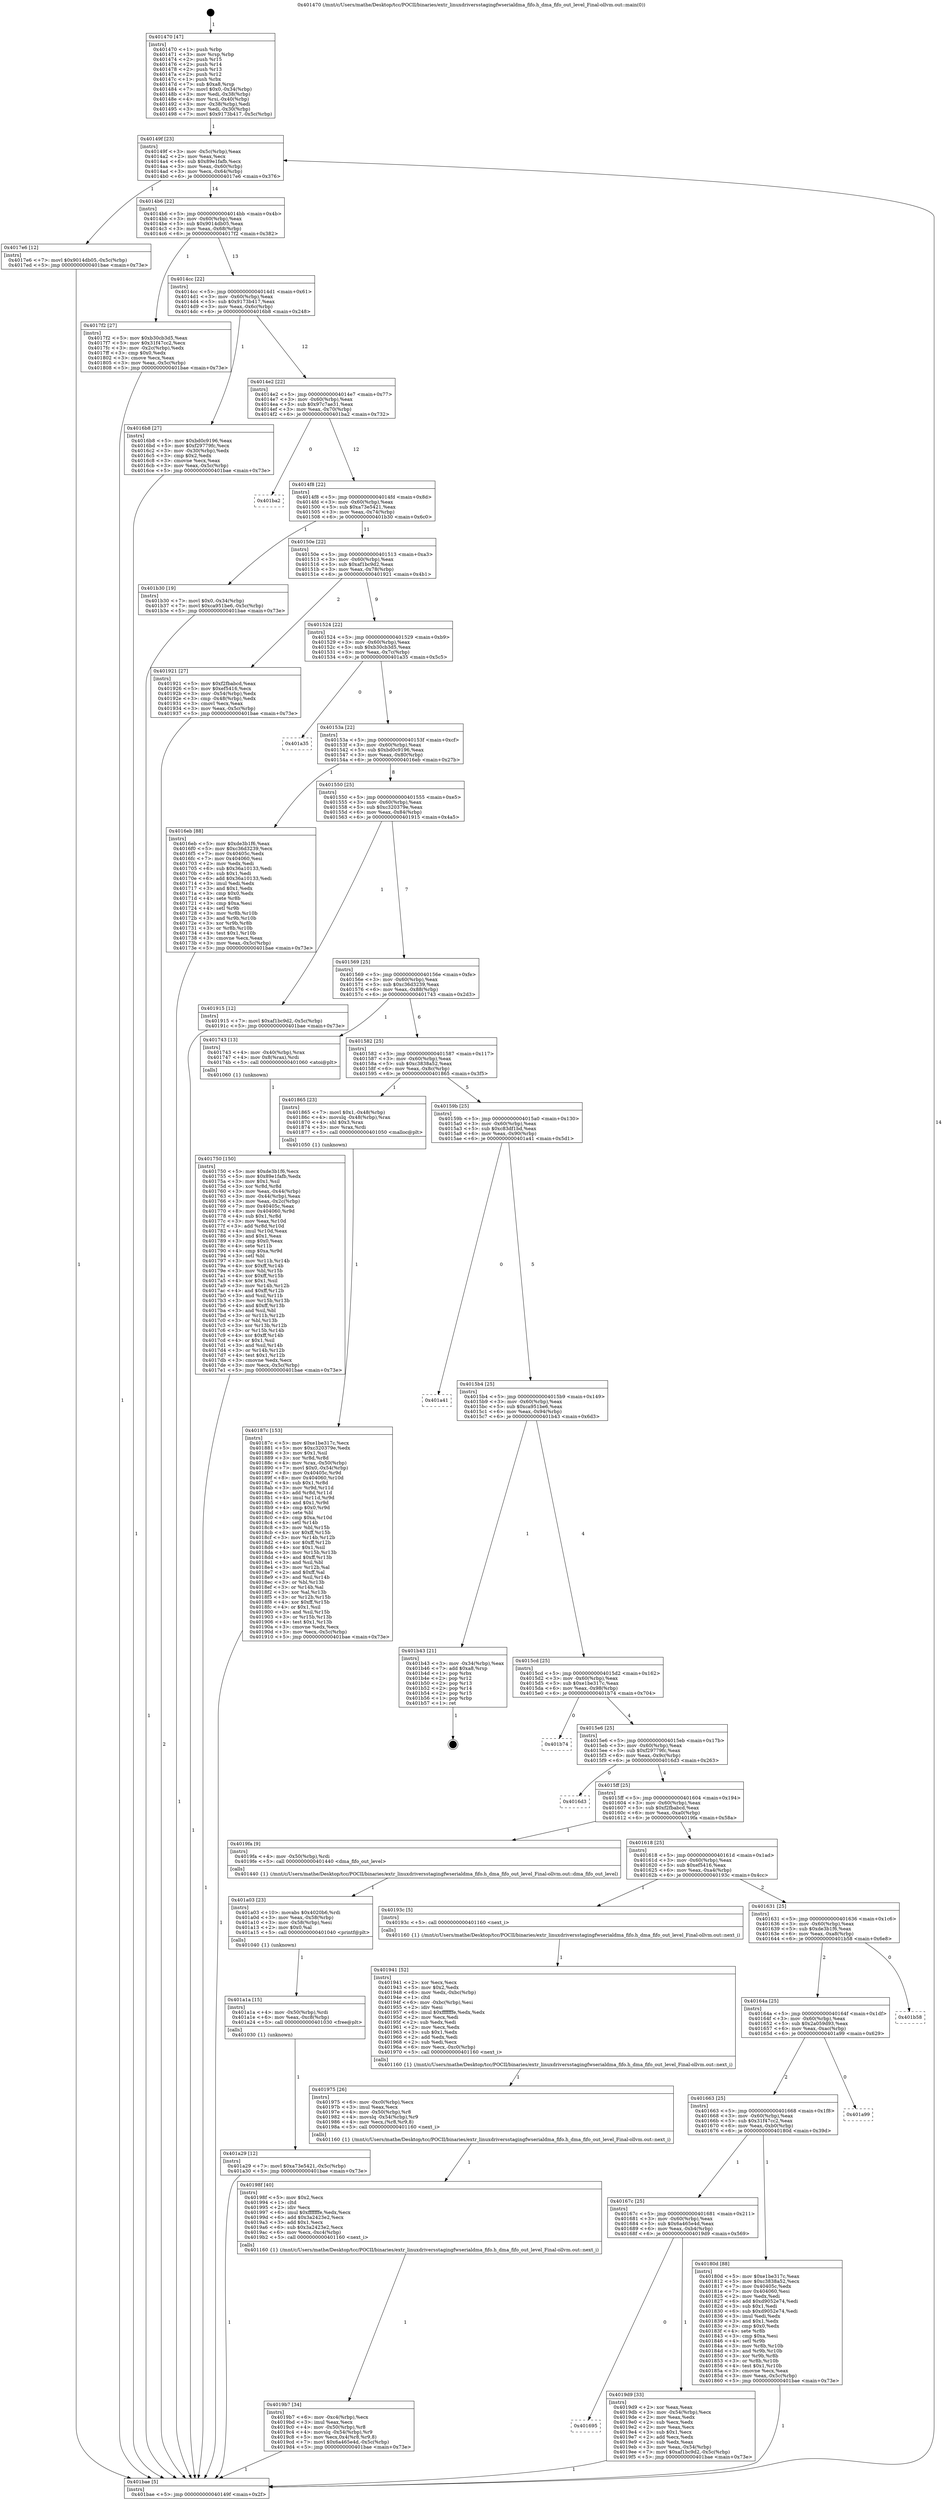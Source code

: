 digraph "0x401470" {
  label = "0x401470 (/mnt/c/Users/mathe/Desktop/tcc/POCII/binaries/extr_linuxdriversstagingfwserialdma_fifo.h_dma_fifo_out_level_Final-ollvm.out::main(0))"
  labelloc = "t"
  node[shape=record]

  Entry [label="",width=0.3,height=0.3,shape=circle,fillcolor=black,style=filled]
  "0x40149f" [label="{
     0x40149f [23]\l
     | [instrs]\l
     &nbsp;&nbsp;0x40149f \<+3\>: mov -0x5c(%rbp),%eax\l
     &nbsp;&nbsp;0x4014a2 \<+2\>: mov %eax,%ecx\l
     &nbsp;&nbsp;0x4014a4 \<+6\>: sub $0x89e1fafb,%ecx\l
     &nbsp;&nbsp;0x4014aa \<+3\>: mov %eax,-0x60(%rbp)\l
     &nbsp;&nbsp;0x4014ad \<+3\>: mov %ecx,-0x64(%rbp)\l
     &nbsp;&nbsp;0x4014b0 \<+6\>: je 00000000004017e6 \<main+0x376\>\l
  }"]
  "0x4017e6" [label="{
     0x4017e6 [12]\l
     | [instrs]\l
     &nbsp;&nbsp;0x4017e6 \<+7\>: movl $0x9014db05,-0x5c(%rbp)\l
     &nbsp;&nbsp;0x4017ed \<+5\>: jmp 0000000000401bae \<main+0x73e\>\l
  }"]
  "0x4014b6" [label="{
     0x4014b6 [22]\l
     | [instrs]\l
     &nbsp;&nbsp;0x4014b6 \<+5\>: jmp 00000000004014bb \<main+0x4b\>\l
     &nbsp;&nbsp;0x4014bb \<+3\>: mov -0x60(%rbp),%eax\l
     &nbsp;&nbsp;0x4014be \<+5\>: sub $0x9014db05,%eax\l
     &nbsp;&nbsp;0x4014c3 \<+3\>: mov %eax,-0x68(%rbp)\l
     &nbsp;&nbsp;0x4014c6 \<+6\>: je 00000000004017f2 \<main+0x382\>\l
  }"]
  Exit [label="",width=0.3,height=0.3,shape=circle,fillcolor=black,style=filled,peripheries=2]
  "0x4017f2" [label="{
     0x4017f2 [27]\l
     | [instrs]\l
     &nbsp;&nbsp;0x4017f2 \<+5\>: mov $0xb30cb3d5,%eax\l
     &nbsp;&nbsp;0x4017f7 \<+5\>: mov $0x31f47cc2,%ecx\l
     &nbsp;&nbsp;0x4017fc \<+3\>: mov -0x2c(%rbp),%edx\l
     &nbsp;&nbsp;0x4017ff \<+3\>: cmp $0x0,%edx\l
     &nbsp;&nbsp;0x401802 \<+3\>: cmove %ecx,%eax\l
     &nbsp;&nbsp;0x401805 \<+3\>: mov %eax,-0x5c(%rbp)\l
     &nbsp;&nbsp;0x401808 \<+5\>: jmp 0000000000401bae \<main+0x73e\>\l
  }"]
  "0x4014cc" [label="{
     0x4014cc [22]\l
     | [instrs]\l
     &nbsp;&nbsp;0x4014cc \<+5\>: jmp 00000000004014d1 \<main+0x61\>\l
     &nbsp;&nbsp;0x4014d1 \<+3\>: mov -0x60(%rbp),%eax\l
     &nbsp;&nbsp;0x4014d4 \<+5\>: sub $0x9173b417,%eax\l
     &nbsp;&nbsp;0x4014d9 \<+3\>: mov %eax,-0x6c(%rbp)\l
     &nbsp;&nbsp;0x4014dc \<+6\>: je 00000000004016b8 \<main+0x248\>\l
  }"]
  "0x401a29" [label="{
     0x401a29 [12]\l
     | [instrs]\l
     &nbsp;&nbsp;0x401a29 \<+7\>: movl $0xa73e5421,-0x5c(%rbp)\l
     &nbsp;&nbsp;0x401a30 \<+5\>: jmp 0000000000401bae \<main+0x73e\>\l
  }"]
  "0x4016b8" [label="{
     0x4016b8 [27]\l
     | [instrs]\l
     &nbsp;&nbsp;0x4016b8 \<+5\>: mov $0xbd0c9196,%eax\l
     &nbsp;&nbsp;0x4016bd \<+5\>: mov $0xf29779fc,%ecx\l
     &nbsp;&nbsp;0x4016c2 \<+3\>: mov -0x30(%rbp),%edx\l
     &nbsp;&nbsp;0x4016c5 \<+3\>: cmp $0x2,%edx\l
     &nbsp;&nbsp;0x4016c8 \<+3\>: cmovne %ecx,%eax\l
     &nbsp;&nbsp;0x4016cb \<+3\>: mov %eax,-0x5c(%rbp)\l
     &nbsp;&nbsp;0x4016ce \<+5\>: jmp 0000000000401bae \<main+0x73e\>\l
  }"]
  "0x4014e2" [label="{
     0x4014e2 [22]\l
     | [instrs]\l
     &nbsp;&nbsp;0x4014e2 \<+5\>: jmp 00000000004014e7 \<main+0x77\>\l
     &nbsp;&nbsp;0x4014e7 \<+3\>: mov -0x60(%rbp),%eax\l
     &nbsp;&nbsp;0x4014ea \<+5\>: sub $0x97c7ae31,%eax\l
     &nbsp;&nbsp;0x4014ef \<+3\>: mov %eax,-0x70(%rbp)\l
     &nbsp;&nbsp;0x4014f2 \<+6\>: je 0000000000401ba2 \<main+0x732\>\l
  }"]
  "0x401bae" [label="{
     0x401bae [5]\l
     | [instrs]\l
     &nbsp;&nbsp;0x401bae \<+5\>: jmp 000000000040149f \<main+0x2f\>\l
  }"]
  "0x401470" [label="{
     0x401470 [47]\l
     | [instrs]\l
     &nbsp;&nbsp;0x401470 \<+1\>: push %rbp\l
     &nbsp;&nbsp;0x401471 \<+3\>: mov %rsp,%rbp\l
     &nbsp;&nbsp;0x401474 \<+2\>: push %r15\l
     &nbsp;&nbsp;0x401476 \<+2\>: push %r14\l
     &nbsp;&nbsp;0x401478 \<+2\>: push %r13\l
     &nbsp;&nbsp;0x40147a \<+2\>: push %r12\l
     &nbsp;&nbsp;0x40147c \<+1\>: push %rbx\l
     &nbsp;&nbsp;0x40147d \<+7\>: sub $0xa8,%rsp\l
     &nbsp;&nbsp;0x401484 \<+7\>: movl $0x0,-0x34(%rbp)\l
     &nbsp;&nbsp;0x40148b \<+3\>: mov %edi,-0x38(%rbp)\l
     &nbsp;&nbsp;0x40148e \<+4\>: mov %rsi,-0x40(%rbp)\l
     &nbsp;&nbsp;0x401492 \<+3\>: mov -0x38(%rbp),%edi\l
     &nbsp;&nbsp;0x401495 \<+3\>: mov %edi,-0x30(%rbp)\l
     &nbsp;&nbsp;0x401498 \<+7\>: movl $0x9173b417,-0x5c(%rbp)\l
  }"]
  "0x401a1a" [label="{
     0x401a1a [15]\l
     | [instrs]\l
     &nbsp;&nbsp;0x401a1a \<+4\>: mov -0x50(%rbp),%rdi\l
     &nbsp;&nbsp;0x401a1e \<+6\>: mov %eax,-0xc8(%rbp)\l
     &nbsp;&nbsp;0x401a24 \<+5\>: call 0000000000401030 \<free@plt\>\l
     | [calls]\l
     &nbsp;&nbsp;0x401030 \{1\} (unknown)\l
  }"]
  "0x401ba2" [label="{
     0x401ba2\l
  }", style=dashed]
  "0x4014f8" [label="{
     0x4014f8 [22]\l
     | [instrs]\l
     &nbsp;&nbsp;0x4014f8 \<+5\>: jmp 00000000004014fd \<main+0x8d\>\l
     &nbsp;&nbsp;0x4014fd \<+3\>: mov -0x60(%rbp),%eax\l
     &nbsp;&nbsp;0x401500 \<+5\>: sub $0xa73e5421,%eax\l
     &nbsp;&nbsp;0x401505 \<+3\>: mov %eax,-0x74(%rbp)\l
     &nbsp;&nbsp;0x401508 \<+6\>: je 0000000000401b30 \<main+0x6c0\>\l
  }"]
  "0x401a03" [label="{
     0x401a03 [23]\l
     | [instrs]\l
     &nbsp;&nbsp;0x401a03 \<+10\>: movabs $0x4020b6,%rdi\l
     &nbsp;&nbsp;0x401a0d \<+3\>: mov %eax,-0x58(%rbp)\l
     &nbsp;&nbsp;0x401a10 \<+3\>: mov -0x58(%rbp),%esi\l
     &nbsp;&nbsp;0x401a13 \<+2\>: mov $0x0,%al\l
     &nbsp;&nbsp;0x401a15 \<+5\>: call 0000000000401040 \<printf@plt\>\l
     | [calls]\l
     &nbsp;&nbsp;0x401040 \{1\} (unknown)\l
  }"]
  "0x401b30" [label="{
     0x401b30 [19]\l
     | [instrs]\l
     &nbsp;&nbsp;0x401b30 \<+7\>: movl $0x0,-0x34(%rbp)\l
     &nbsp;&nbsp;0x401b37 \<+7\>: movl $0xca951be6,-0x5c(%rbp)\l
     &nbsp;&nbsp;0x401b3e \<+5\>: jmp 0000000000401bae \<main+0x73e\>\l
  }"]
  "0x40150e" [label="{
     0x40150e [22]\l
     | [instrs]\l
     &nbsp;&nbsp;0x40150e \<+5\>: jmp 0000000000401513 \<main+0xa3\>\l
     &nbsp;&nbsp;0x401513 \<+3\>: mov -0x60(%rbp),%eax\l
     &nbsp;&nbsp;0x401516 \<+5\>: sub $0xaf1bc9d2,%eax\l
     &nbsp;&nbsp;0x40151b \<+3\>: mov %eax,-0x78(%rbp)\l
     &nbsp;&nbsp;0x40151e \<+6\>: je 0000000000401921 \<main+0x4b1\>\l
  }"]
  "0x401695" [label="{
     0x401695\l
  }", style=dashed]
  "0x401921" [label="{
     0x401921 [27]\l
     | [instrs]\l
     &nbsp;&nbsp;0x401921 \<+5\>: mov $0xf2fbabcd,%eax\l
     &nbsp;&nbsp;0x401926 \<+5\>: mov $0xef5416,%ecx\l
     &nbsp;&nbsp;0x40192b \<+3\>: mov -0x54(%rbp),%edx\l
     &nbsp;&nbsp;0x40192e \<+3\>: cmp -0x48(%rbp),%edx\l
     &nbsp;&nbsp;0x401931 \<+3\>: cmovl %ecx,%eax\l
     &nbsp;&nbsp;0x401934 \<+3\>: mov %eax,-0x5c(%rbp)\l
     &nbsp;&nbsp;0x401937 \<+5\>: jmp 0000000000401bae \<main+0x73e\>\l
  }"]
  "0x401524" [label="{
     0x401524 [22]\l
     | [instrs]\l
     &nbsp;&nbsp;0x401524 \<+5\>: jmp 0000000000401529 \<main+0xb9\>\l
     &nbsp;&nbsp;0x401529 \<+3\>: mov -0x60(%rbp),%eax\l
     &nbsp;&nbsp;0x40152c \<+5\>: sub $0xb30cb3d5,%eax\l
     &nbsp;&nbsp;0x401531 \<+3\>: mov %eax,-0x7c(%rbp)\l
     &nbsp;&nbsp;0x401534 \<+6\>: je 0000000000401a35 \<main+0x5c5\>\l
  }"]
  "0x4019d9" [label="{
     0x4019d9 [33]\l
     | [instrs]\l
     &nbsp;&nbsp;0x4019d9 \<+2\>: xor %eax,%eax\l
     &nbsp;&nbsp;0x4019db \<+3\>: mov -0x54(%rbp),%ecx\l
     &nbsp;&nbsp;0x4019de \<+2\>: mov %eax,%edx\l
     &nbsp;&nbsp;0x4019e0 \<+2\>: sub %ecx,%edx\l
     &nbsp;&nbsp;0x4019e2 \<+2\>: mov %eax,%ecx\l
     &nbsp;&nbsp;0x4019e4 \<+3\>: sub $0x1,%ecx\l
     &nbsp;&nbsp;0x4019e7 \<+2\>: add %ecx,%edx\l
     &nbsp;&nbsp;0x4019e9 \<+2\>: sub %edx,%eax\l
     &nbsp;&nbsp;0x4019eb \<+3\>: mov %eax,-0x54(%rbp)\l
     &nbsp;&nbsp;0x4019ee \<+7\>: movl $0xaf1bc9d2,-0x5c(%rbp)\l
     &nbsp;&nbsp;0x4019f5 \<+5\>: jmp 0000000000401bae \<main+0x73e\>\l
  }"]
  "0x401a35" [label="{
     0x401a35\l
  }", style=dashed]
  "0x40153a" [label="{
     0x40153a [22]\l
     | [instrs]\l
     &nbsp;&nbsp;0x40153a \<+5\>: jmp 000000000040153f \<main+0xcf\>\l
     &nbsp;&nbsp;0x40153f \<+3\>: mov -0x60(%rbp),%eax\l
     &nbsp;&nbsp;0x401542 \<+5\>: sub $0xbd0c9196,%eax\l
     &nbsp;&nbsp;0x401547 \<+3\>: mov %eax,-0x80(%rbp)\l
     &nbsp;&nbsp;0x40154a \<+6\>: je 00000000004016eb \<main+0x27b\>\l
  }"]
  "0x4019b7" [label="{
     0x4019b7 [34]\l
     | [instrs]\l
     &nbsp;&nbsp;0x4019b7 \<+6\>: mov -0xc4(%rbp),%ecx\l
     &nbsp;&nbsp;0x4019bd \<+3\>: imul %eax,%ecx\l
     &nbsp;&nbsp;0x4019c0 \<+4\>: mov -0x50(%rbp),%r8\l
     &nbsp;&nbsp;0x4019c4 \<+4\>: movslq -0x54(%rbp),%r9\l
     &nbsp;&nbsp;0x4019c8 \<+5\>: mov %ecx,0x4(%r8,%r9,8)\l
     &nbsp;&nbsp;0x4019cd \<+7\>: movl $0x6a465e4d,-0x5c(%rbp)\l
     &nbsp;&nbsp;0x4019d4 \<+5\>: jmp 0000000000401bae \<main+0x73e\>\l
  }"]
  "0x4016eb" [label="{
     0x4016eb [88]\l
     | [instrs]\l
     &nbsp;&nbsp;0x4016eb \<+5\>: mov $0xde3b1f6,%eax\l
     &nbsp;&nbsp;0x4016f0 \<+5\>: mov $0xc36d3239,%ecx\l
     &nbsp;&nbsp;0x4016f5 \<+7\>: mov 0x40405c,%edx\l
     &nbsp;&nbsp;0x4016fc \<+7\>: mov 0x404060,%esi\l
     &nbsp;&nbsp;0x401703 \<+2\>: mov %edx,%edi\l
     &nbsp;&nbsp;0x401705 \<+6\>: sub $0x36a10133,%edi\l
     &nbsp;&nbsp;0x40170b \<+3\>: sub $0x1,%edi\l
     &nbsp;&nbsp;0x40170e \<+6\>: add $0x36a10133,%edi\l
     &nbsp;&nbsp;0x401714 \<+3\>: imul %edi,%edx\l
     &nbsp;&nbsp;0x401717 \<+3\>: and $0x1,%edx\l
     &nbsp;&nbsp;0x40171a \<+3\>: cmp $0x0,%edx\l
     &nbsp;&nbsp;0x40171d \<+4\>: sete %r8b\l
     &nbsp;&nbsp;0x401721 \<+3\>: cmp $0xa,%esi\l
     &nbsp;&nbsp;0x401724 \<+4\>: setl %r9b\l
     &nbsp;&nbsp;0x401728 \<+3\>: mov %r8b,%r10b\l
     &nbsp;&nbsp;0x40172b \<+3\>: and %r9b,%r10b\l
     &nbsp;&nbsp;0x40172e \<+3\>: xor %r9b,%r8b\l
     &nbsp;&nbsp;0x401731 \<+3\>: or %r8b,%r10b\l
     &nbsp;&nbsp;0x401734 \<+4\>: test $0x1,%r10b\l
     &nbsp;&nbsp;0x401738 \<+3\>: cmovne %ecx,%eax\l
     &nbsp;&nbsp;0x40173b \<+3\>: mov %eax,-0x5c(%rbp)\l
     &nbsp;&nbsp;0x40173e \<+5\>: jmp 0000000000401bae \<main+0x73e\>\l
  }"]
  "0x401550" [label="{
     0x401550 [25]\l
     | [instrs]\l
     &nbsp;&nbsp;0x401550 \<+5\>: jmp 0000000000401555 \<main+0xe5\>\l
     &nbsp;&nbsp;0x401555 \<+3\>: mov -0x60(%rbp),%eax\l
     &nbsp;&nbsp;0x401558 \<+5\>: sub $0xc320379e,%eax\l
     &nbsp;&nbsp;0x40155d \<+6\>: mov %eax,-0x84(%rbp)\l
     &nbsp;&nbsp;0x401563 \<+6\>: je 0000000000401915 \<main+0x4a5\>\l
  }"]
  "0x40198f" [label="{
     0x40198f [40]\l
     | [instrs]\l
     &nbsp;&nbsp;0x40198f \<+5\>: mov $0x2,%ecx\l
     &nbsp;&nbsp;0x401994 \<+1\>: cltd\l
     &nbsp;&nbsp;0x401995 \<+2\>: idiv %ecx\l
     &nbsp;&nbsp;0x401997 \<+6\>: imul $0xfffffffe,%edx,%ecx\l
     &nbsp;&nbsp;0x40199d \<+6\>: add $0x3a2423e2,%ecx\l
     &nbsp;&nbsp;0x4019a3 \<+3\>: add $0x1,%ecx\l
     &nbsp;&nbsp;0x4019a6 \<+6\>: sub $0x3a2423e2,%ecx\l
     &nbsp;&nbsp;0x4019ac \<+6\>: mov %ecx,-0xc4(%rbp)\l
     &nbsp;&nbsp;0x4019b2 \<+5\>: call 0000000000401160 \<next_i\>\l
     | [calls]\l
     &nbsp;&nbsp;0x401160 \{1\} (/mnt/c/Users/mathe/Desktop/tcc/POCII/binaries/extr_linuxdriversstagingfwserialdma_fifo.h_dma_fifo_out_level_Final-ollvm.out::next_i)\l
  }"]
  "0x401915" [label="{
     0x401915 [12]\l
     | [instrs]\l
     &nbsp;&nbsp;0x401915 \<+7\>: movl $0xaf1bc9d2,-0x5c(%rbp)\l
     &nbsp;&nbsp;0x40191c \<+5\>: jmp 0000000000401bae \<main+0x73e\>\l
  }"]
  "0x401569" [label="{
     0x401569 [25]\l
     | [instrs]\l
     &nbsp;&nbsp;0x401569 \<+5\>: jmp 000000000040156e \<main+0xfe\>\l
     &nbsp;&nbsp;0x40156e \<+3\>: mov -0x60(%rbp),%eax\l
     &nbsp;&nbsp;0x401571 \<+5\>: sub $0xc36d3239,%eax\l
     &nbsp;&nbsp;0x401576 \<+6\>: mov %eax,-0x88(%rbp)\l
     &nbsp;&nbsp;0x40157c \<+6\>: je 0000000000401743 \<main+0x2d3\>\l
  }"]
  "0x401975" [label="{
     0x401975 [26]\l
     | [instrs]\l
     &nbsp;&nbsp;0x401975 \<+6\>: mov -0xc0(%rbp),%ecx\l
     &nbsp;&nbsp;0x40197b \<+3\>: imul %eax,%ecx\l
     &nbsp;&nbsp;0x40197e \<+4\>: mov -0x50(%rbp),%r8\l
     &nbsp;&nbsp;0x401982 \<+4\>: movslq -0x54(%rbp),%r9\l
     &nbsp;&nbsp;0x401986 \<+4\>: mov %ecx,(%r8,%r9,8)\l
     &nbsp;&nbsp;0x40198a \<+5\>: call 0000000000401160 \<next_i\>\l
     | [calls]\l
     &nbsp;&nbsp;0x401160 \{1\} (/mnt/c/Users/mathe/Desktop/tcc/POCII/binaries/extr_linuxdriversstagingfwserialdma_fifo.h_dma_fifo_out_level_Final-ollvm.out::next_i)\l
  }"]
  "0x401743" [label="{
     0x401743 [13]\l
     | [instrs]\l
     &nbsp;&nbsp;0x401743 \<+4\>: mov -0x40(%rbp),%rax\l
     &nbsp;&nbsp;0x401747 \<+4\>: mov 0x8(%rax),%rdi\l
     &nbsp;&nbsp;0x40174b \<+5\>: call 0000000000401060 \<atoi@plt\>\l
     | [calls]\l
     &nbsp;&nbsp;0x401060 \{1\} (unknown)\l
  }"]
  "0x401582" [label="{
     0x401582 [25]\l
     | [instrs]\l
     &nbsp;&nbsp;0x401582 \<+5\>: jmp 0000000000401587 \<main+0x117\>\l
     &nbsp;&nbsp;0x401587 \<+3\>: mov -0x60(%rbp),%eax\l
     &nbsp;&nbsp;0x40158a \<+5\>: sub $0xc3838a52,%eax\l
     &nbsp;&nbsp;0x40158f \<+6\>: mov %eax,-0x8c(%rbp)\l
     &nbsp;&nbsp;0x401595 \<+6\>: je 0000000000401865 \<main+0x3f5\>\l
  }"]
  "0x401750" [label="{
     0x401750 [150]\l
     | [instrs]\l
     &nbsp;&nbsp;0x401750 \<+5\>: mov $0xde3b1f6,%ecx\l
     &nbsp;&nbsp;0x401755 \<+5\>: mov $0x89e1fafb,%edx\l
     &nbsp;&nbsp;0x40175a \<+3\>: mov $0x1,%sil\l
     &nbsp;&nbsp;0x40175d \<+3\>: xor %r8d,%r8d\l
     &nbsp;&nbsp;0x401760 \<+3\>: mov %eax,-0x44(%rbp)\l
     &nbsp;&nbsp;0x401763 \<+3\>: mov -0x44(%rbp),%eax\l
     &nbsp;&nbsp;0x401766 \<+3\>: mov %eax,-0x2c(%rbp)\l
     &nbsp;&nbsp;0x401769 \<+7\>: mov 0x40405c,%eax\l
     &nbsp;&nbsp;0x401770 \<+8\>: mov 0x404060,%r9d\l
     &nbsp;&nbsp;0x401778 \<+4\>: sub $0x1,%r8d\l
     &nbsp;&nbsp;0x40177c \<+3\>: mov %eax,%r10d\l
     &nbsp;&nbsp;0x40177f \<+3\>: add %r8d,%r10d\l
     &nbsp;&nbsp;0x401782 \<+4\>: imul %r10d,%eax\l
     &nbsp;&nbsp;0x401786 \<+3\>: and $0x1,%eax\l
     &nbsp;&nbsp;0x401789 \<+3\>: cmp $0x0,%eax\l
     &nbsp;&nbsp;0x40178c \<+4\>: sete %r11b\l
     &nbsp;&nbsp;0x401790 \<+4\>: cmp $0xa,%r9d\l
     &nbsp;&nbsp;0x401794 \<+3\>: setl %bl\l
     &nbsp;&nbsp;0x401797 \<+3\>: mov %r11b,%r14b\l
     &nbsp;&nbsp;0x40179a \<+4\>: xor $0xff,%r14b\l
     &nbsp;&nbsp;0x40179e \<+3\>: mov %bl,%r15b\l
     &nbsp;&nbsp;0x4017a1 \<+4\>: xor $0xff,%r15b\l
     &nbsp;&nbsp;0x4017a5 \<+4\>: xor $0x1,%sil\l
     &nbsp;&nbsp;0x4017a9 \<+3\>: mov %r14b,%r12b\l
     &nbsp;&nbsp;0x4017ac \<+4\>: and $0xff,%r12b\l
     &nbsp;&nbsp;0x4017b0 \<+3\>: and %sil,%r11b\l
     &nbsp;&nbsp;0x4017b3 \<+3\>: mov %r15b,%r13b\l
     &nbsp;&nbsp;0x4017b6 \<+4\>: and $0xff,%r13b\l
     &nbsp;&nbsp;0x4017ba \<+3\>: and %sil,%bl\l
     &nbsp;&nbsp;0x4017bd \<+3\>: or %r11b,%r12b\l
     &nbsp;&nbsp;0x4017c0 \<+3\>: or %bl,%r13b\l
     &nbsp;&nbsp;0x4017c3 \<+3\>: xor %r13b,%r12b\l
     &nbsp;&nbsp;0x4017c6 \<+3\>: or %r15b,%r14b\l
     &nbsp;&nbsp;0x4017c9 \<+4\>: xor $0xff,%r14b\l
     &nbsp;&nbsp;0x4017cd \<+4\>: or $0x1,%sil\l
     &nbsp;&nbsp;0x4017d1 \<+3\>: and %sil,%r14b\l
     &nbsp;&nbsp;0x4017d4 \<+3\>: or %r14b,%r12b\l
     &nbsp;&nbsp;0x4017d7 \<+4\>: test $0x1,%r12b\l
     &nbsp;&nbsp;0x4017db \<+3\>: cmovne %edx,%ecx\l
     &nbsp;&nbsp;0x4017de \<+3\>: mov %ecx,-0x5c(%rbp)\l
     &nbsp;&nbsp;0x4017e1 \<+5\>: jmp 0000000000401bae \<main+0x73e\>\l
  }"]
  "0x401941" [label="{
     0x401941 [52]\l
     | [instrs]\l
     &nbsp;&nbsp;0x401941 \<+2\>: xor %ecx,%ecx\l
     &nbsp;&nbsp;0x401943 \<+5\>: mov $0x2,%edx\l
     &nbsp;&nbsp;0x401948 \<+6\>: mov %edx,-0xbc(%rbp)\l
     &nbsp;&nbsp;0x40194e \<+1\>: cltd\l
     &nbsp;&nbsp;0x40194f \<+6\>: mov -0xbc(%rbp),%esi\l
     &nbsp;&nbsp;0x401955 \<+2\>: idiv %esi\l
     &nbsp;&nbsp;0x401957 \<+6\>: imul $0xfffffffe,%edx,%edx\l
     &nbsp;&nbsp;0x40195d \<+2\>: mov %ecx,%edi\l
     &nbsp;&nbsp;0x40195f \<+2\>: sub %edx,%edi\l
     &nbsp;&nbsp;0x401961 \<+2\>: mov %ecx,%edx\l
     &nbsp;&nbsp;0x401963 \<+3\>: sub $0x1,%edx\l
     &nbsp;&nbsp;0x401966 \<+2\>: add %edx,%edi\l
     &nbsp;&nbsp;0x401968 \<+2\>: sub %edi,%ecx\l
     &nbsp;&nbsp;0x40196a \<+6\>: mov %ecx,-0xc0(%rbp)\l
     &nbsp;&nbsp;0x401970 \<+5\>: call 0000000000401160 \<next_i\>\l
     | [calls]\l
     &nbsp;&nbsp;0x401160 \{1\} (/mnt/c/Users/mathe/Desktop/tcc/POCII/binaries/extr_linuxdriversstagingfwserialdma_fifo.h_dma_fifo_out_level_Final-ollvm.out::next_i)\l
  }"]
  "0x401865" [label="{
     0x401865 [23]\l
     | [instrs]\l
     &nbsp;&nbsp;0x401865 \<+7\>: movl $0x1,-0x48(%rbp)\l
     &nbsp;&nbsp;0x40186c \<+4\>: movslq -0x48(%rbp),%rax\l
     &nbsp;&nbsp;0x401870 \<+4\>: shl $0x3,%rax\l
     &nbsp;&nbsp;0x401874 \<+3\>: mov %rax,%rdi\l
     &nbsp;&nbsp;0x401877 \<+5\>: call 0000000000401050 \<malloc@plt\>\l
     | [calls]\l
     &nbsp;&nbsp;0x401050 \{1\} (unknown)\l
  }"]
  "0x40159b" [label="{
     0x40159b [25]\l
     | [instrs]\l
     &nbsp;&nbsp;0x40159b \<+5\>: jmp 00000000004015a0 \<main+0x130\>\l
     &nbsp;&nbsp;0x4015a0 \<+3\>: mov -0x60(%rbp),%eax\l
     &nbsp;&nbsp;0x4015a3 \<+5\>: sub $0xc83df1bd,%eax\l
     &nbsp;&nbsp;0x4015a8 \<+6\>: mov %eax,-0x90(%rbp)\l
     &nbsp;&nbsp;0x4015ae \<+6\>: je 0000000000401a41 \<main+0x5d1\>\l
  }"]
  "0x40187c" [label="{
     0x40187c [153]\l
     | [instrs]\l
     &nbsp;&nbsp;0x40187c \<+5\>: mov $0xe1be317c,%ecx\l
     &nbsp;&nbsp;0x401881 \<+5\>: mov $0xc320379e,%edx\l
     &nbsp;&nbsp;0x401886 \<+3\>: mov $0x1,%sil\l
     &nbsp;&nbsp;0x401889 \<+3\>: xor %r8d,%r8d\l
     &nbsp;&nbsp;0x40188c \<+4\>: mov %rax,-0x50(%rbp)\l
     &nbsp;&nbsp;0x401890 \<+7\>: movl $0x0,-0x54(%rbp)\l
     &nbsp;&nbsp;0x401897 \<+8\>: mov 0x40405c,%r9d\l
     &nbsp;&nbsp;0x40189f \<+8\>: mov 0x404060,%r10d\l
     &nbsp;&nbsp;0x4018a7 \<+4\>: sub $0x1,%r8d\l
     &nbsp;&nbsp;0x4018ab \<+3\>: mov %r9d,%r11d\l
     &nbsp;&nbsp;0x4018ae \<+3\>: add %r8d,%r11d\l
     &nbsp;&nbsp;0x4018b1 \<+4\>: imul %r11d,%r9d\l
     &nbsp;&nbsp;0x4018b5 \<+4\>: and $0x1,%r9d\l
     &nbsp;&nbsp;0x4018b9 \<+4\>: cmp $0x0,%r9d\l
     &nbsp;&nbsp;0x4018bd \<+3\>: sete %bl\l
     &nbsp;&nbsp;0x4018c0 \<+4\>: cmp $0xa,%r10d\l
     &nbsp;&nbsp;0x4018c4 \<+4\>: setl %r14b\l
     &nbsp;&nbsp;0x4018c8 \<+3\>: mov %bl,%r15b\l
     &nbsp;&nbsp;0x4018cb \<+4\>: xor $0xff,%r15b\l
     &nbsp;&nbsp;0x4018cf \<+3\>: mov %r14b,%r12b\l
     &nbsp;&nbsp;0x4018d2 \<+4\>: xor $0xff,%r12b\l
     &nbsp;&nbsp;0x4018d6 \<+4\>: xor $0x1,%sil\l
     &nbsp;&nbsp;0x4018da \<+3\>: mov %r15b,%r13b\l
     &nbsp;&nbsp;0x4018dd \<+4\>: and $0xff,%r13b\l
     &nbsp;&nbsp;0x4018e1 \<+3\>: and %sil,%bl\l
     &nbsp;&nbsp;0x4018e4 \<+3\>: mov %r12b,%al\l
     &nbsp;&nbsp;0x4018e7 \<+2\>: and $0xff,%al\l
     &nbsp;&nbsp;0x4018e9 \<+3\>: and %sil,%r14b\l
     &nbsp;&nbsp;0x4018ec \<+3\>: or %bl,%r13b\l
     &nbsp;&nbsp;0x4018ef \<+3\>: or %r14b,%al\l
     &nbsp;&nbsp;0x4018f2 \<+3\>: xor %al,%r13b\l
     &nbsp;&nbsp;0x4018f5 \<+3\>: or %r12b,%r15b\l
     &nbsp;&nbsp;0x4018f8 \<+4\>: xor $0xff,%r15b\l
     &nbsp;&nbsp;0x4018fc \<+4\>: or $0x1,%sil\l
     &nbsp;&nbsp;0x401900 \<+3\>: and %sil,%r15b\l
     &nbsp;&nbsp;0x401903 \<+3\>: or %r15b,%r13b\l
     &nbsp;&nbsp;0x401906 \<+4\>: test $0x1,%r13b\l
     &nbsp;&nbsp;0x40190a \<+3\>: cmovne %edx,%ecx\l
     &nbsp;&nbsp;0x40190d \<+3\>: mov %ecx,-0x5c(%rbp)\l
     &nbsp;&nbsp;0x401910 \<+5\>: jmp 0000000000401bae \<main+0x73e\>\l
  }"]
  "0x401a41" [label="{
     0x401a41\l
  }", style=dashed]
  "0x4015b4" [label="{
     0x4015b4 [25]\l
     | [instrs]\l
     &nbsp;&nbsp;0x4015b4 \<+5\>: jmp 00000000004015b9 \<main+0x149\>\l
     &nbsp;&nbsp;0x4015b9 \<+3\>: mov -0x60(%rbp),%eax\l
     &nbsp;&nbsp;0x4015bc \<+5\>: sub $0xca951be6,%eax\l
     &nbsp;&nbsp;0x4015c1 \<+6\>: mov %eax,-0x94(%rbp)\l
     &nbsp;&nbsp;0x4015c7 \<+6\>: je 0000000000401b43 \<main+0x6d3\>\l
  }"]
  "0x40167c" [label="{
     0x40167c [25]\l
     | [instrs]\l
     &nbsp;&nbsp;0x40167c \<+5\>: jmp 0000000000401681 \<main+0x211\>\l
     &nbsp;&nbsp;0x401681 \<+3\>: mov -0x60(%rbp),%eax\l
     &nbsp;&nbsp;0x401684 \<+5\>: sub $0x6a465e4d,%eax\l
     &nbsp;&nbsp;0x401689 \<+6\>: mov %eax,-0xb4(%rbp)\l
     &nbsp;&nbsp;0x40168f \<+6\>: je 00000000004019d9 \<main+0x569\>\l
  }"]
  "0x401b43" [label="{
     0x401b43 [21]\l
     | [instrs]\l
     &nbsp;&nbsp;0x401b43 \<+3\>: mov -0x34(%rbp),%eax\l
     &nbsp;&nbsp;0x401b46 \<+7\>: add $0xa8,%rsp\l
     &nbsp;&nbsp;0x401b4d \<+1\>: pop %rbx\l
     &nbsp;&nbsp;0x401b4e \<+2\>: pop %r12\l
     &nbsp;&nbsp;0x401b50 \<+2\>: pop %r13\l
     &nbsp;&nbsp;0x401b52 \<+2\>: pop %r14\l
     &nbsp;&nbsp;0x401b54 \<+2\>: pop %r15\l
     &nbsp;&nbsp;0x401b56 \<+1\>: pop %rbp\l
     &nbsp;&nbsp;0x401b57 \<+1\>: ret\l
  }"]
  "0x4015cd" [label="{
     0x4015cd [25]\l
     | [instrs]\l
     &nbsp;&nbsp;0x4015cd \<+5\>: jmp 00000000004015d2 \<main+0x162\>\l
     &nbsp;&nbsp;0x4015d2 \<+3\>: mov -0x60(%rbp),%eax\l
     &nbsp;&nbsp;0x4015d5 \<+5\>: sub $0xe1be317c,%eax\l
     &nbsp;&nbsp;0x4015da \<+6\>: mov %eax,-0x98(%rbp)\l
     &nbsp;&nbsp;0x4015e0 \<+6\>: je 0000000000401b74 \<main+0x704\>\l
  }"]
  "0x40180d" [label="{
     0x40180d [88]\l
     | [instrs]\l
     &nbsp;&nbsp;0x40180d \<+5\>: mov $0xe1be317c,%eax\l
     &nbsp;&nbsp;0x401812 \<+5\>: mov $0xc3838a52,%ecx\l
     &nbsp;&nbsp;0x401817 \<+7\>: mov 0x40405c,%edx\l
     &nbsp;&nbsp;0x40181e \<+7\>: mov 0x404060,%esi\l
     &nbsp;&nbsp;0x401825 \<+2\>: mov %edx,%edi\l
     &nbsp;&nbsp;0x401827 \<+6\>: add $0xd9052e74,%edi\l
     &nbsp;&nbsp;0x40182d \<+3\>: sub $0x1,%edi\l
     &nbsp;&nbsp;0x401830 \<+6\>: sub $0xd9052e74,%edi\l
     &nbsp;&nbsp;0x401836 \<+3\>: imul %edi,%edx\l
     &nbsp;&nbsp;0x401839 \<+3\>: and $0x1,%edx\l
     &nbsp;&nbsp;0x40183c \<+3\>: cmp $0x0,%edx\l
     &nbsp;&nbsp;0x40183f \<+4\>: sete %r8b\l
     &nbsp;&nbsp;0x401843 \<+3\>: cmp $0xa,%esi\l
     &nbsp;&nbsp;0x401846 \<+4\>: setl %r9b\l
     &nbsp;&nbsp;0x40184a \<+3\>: mov %r8b,%r10b\l
     &nbsp;&nbsp;0x40184d \<+3\>: and %r9b,%r10b\l
     &nbsp;&nbsp;0x401850 \<+3\>: xor %r9b,%r8b\l
     &nbsp;&nbsp;0x401853 \<+3\>: or %r8b,%r10b\l
     &nbsp;&nbsp;0x401856 \<+4\>: test $0x1,%r10b\l
     &nbsp;&nbsp;0x40185a \<+3\>: cmovne %ecx,%eax\l
     &nbsp;&nbsp;0x40185d \<+3\>: mov %eax,-0x5c(%rbp)\l
     &nbsp;&nbsp;0x401860 \<+5\>: jmp 0000000000401bae \<main+0x73e\>\l
  }"]
  "0x401b74" [label="{
     0x401b74\l
  }", style=dashed]
  "0x4015e6" [label="{
     0x4015e6 [25]\l
     | [instrs]\l
     &nbsp;&nbsp;0x4015e6 \<+5\>: jmp 00000000004015eb \<main+0x17b\>\l
     &nbsp;&nbsp;0x4015eb \<+3\>: mov -0x60(%rbp),%eax\l
     &nbsp;&nbsp;0x4015ee \<+5\>: sub $0xf29779fc,%eax\l
     &nbsp;&nbsp;0x4015f3 \<+6\>: mov %eax,-0x9c(%rbp)\l
     &nbsp;&nbsp;0x4015f9 \<+6\>: je 00000000004016d3 \<main+0x263\>\l
  }"]
  "0x401663" [label="{
     0x401663 [25]\l
     | [instrs]\l
     &nbsp;&nbsp;0x401663 \<+5\>: jmp 0000000000401668 \<main+0x1f8\>\l
     &nbsp;&nbsp;0x401668 \<+3\>: mov -0x60(%rbp),%eax\l
     &nbsp;&nbsp;0x40166b \<+5\>: sub $0x31f47cc2,%eax\l
     &nbsp;&nbsp;0x401670 \<+6\>: mov %eax,-0xb0(%rbp)\l
     &nbsp;&nbsp;0x401676 \<+6\>: je 000000000040180d \<main+0x39d\>\l
  }"]
  "0x4016d3" [label="{
     0x4016d3\l
  }", style=dashed]
  "0x4015ff" [label="{
     0x4015ff [25]\l
     | [instrs]\l
     &nbsp;&nbsp;0x4015ff \<+5\>: jmp 0000000000401604 \<main+0x194\>\l
     &nbsp;&nbsp;0x401604 \<+3\>: mov -0x60(%rbp),%eax\l
     &nbsp;&nbsp;0x401607 \<+5\>: sub $0xf2fbabcd,%eax\l
     &nbsp;&nbsp;0x40160c \<+6\>: mov %eax,-0xa0(%rbp)\l
     &nbsp;&nbsp;0x401612 \<+6\>: je 00000000004019fa \<main+0x58a\>\l
  }"]
  "0x401a99" [label="{
     0x401a99\l
  }", style=dashed]
  "0x4019fa" [label="{
     0x4019fa [9]\l
     | [instrs]\l
     &nbsp;&nbsp;0x4019fa \<+4\>: mov -0x50(%rbp),%rdi\l
     &nbsp;&nbsp;0x4019fe \<+5\>: call 0000000000401440 \<dma_fifo_out_level\>\l
     | [calls]\l
     &nbsp;&nbsp;0x401440 \{1\} (/mnt/c/Users/mathe/Desktop/tcc/POCII/binaries/extr_linuxdriversstagingfwserialdma_fifo.h_dma_fifo_out_level_Final-ollvm.out::dma_fifo_out_level)\l
  }"]
  "0x401618" [label="{
     0x401618 [25]\l
     | [instrs]\l
     &nbsp;&nbsp;0x401618 \<+5\>: jmp 000000000040161d \<main+0x1ad\>\l
     &nbsp;&nbsp;0x40161d \<+3\>: mov -0x60(%rbp),%eax\l
     &nbsp;&nbsp;0x401620 \<+5\>: sub $0xef5416,%eax\l
     &nbsp;&nbsp;0x401625 \<+6\>: mov %eax,-0xa4(%rbp)\l
     &nbsp;&nbsp;0x40162b \<+6\>: je 000000000040193c \<main+0x4cc\>\l
  }"]
  "0x40164a" [label="{
     0x40164a [25]\l
     | [instrs]\l
     &nbsp;&nbsp;0x40164a \<+5\>: jmp 000000000040164f \<main+0x1df\>\l
     &nbsp;&nbsp;0x40164f \<+3\>: mov -0x60(%rbp),%eax\l
     &nbsp;&nbsp;0x401652 \<+5\>: sub $0x2a059d93,%eax\l
     &nbsp;&nbsp;0x401657 \<+6\>: mov %eax,-0xac(%rbp)\l
     &nbsp;&nbsp;0x40165d \<+6\>: je 0000000000401a99 \<main+0x629\>\l
  }"]
  "0x40193c" [label="{
     0x40193c [5]\l
     | [instrs]\l
     &nbsp;&nbsp;0x40193c \<+5\>: call 0000000000401160 \<next_i\>\l
     | [calls]\l
     &nbsp;&nbsp;0x401160 \{1\} (/mnt/c/Users/mathe/Desktop/tcc/POCII/binaries/extr_linuxdriversstagingfwserialdma_fifo.h_dma_fifo_out_level_Final-ollvm.out::next_i)\l
  }"]
  "0x401631" [label="{
     0x401631 [25]\l
     | [instrs]\l
     &nbsp;&nbsp;0x401631 \<+5\>: jmp 0000000000401636 \<main+0x1c6\>\l
     &nbsp;&nbsp;0x401636 \<+3\>: mov -0x60(%rbp),%eax\l
     &nbsp;&nbsp;0x401639 \<+5\>: sub $0xde3b1f6,%eax\l
     &nbsp;&nbsp;0x40163e \<+6\>: mov %eax,-0xa8(%rbp)\l
     &nbsp;&nbsp;0x401644 \<+6\>: je 0000000000401b58 \<main+0x6e8\>\l
  }"]
  "0x401b58" [label="{
     0x401b58\l
  }", style=dashed]
  Entry -> "0x401470" [label=" 1"]
  "0x40149f" -> "0x4017e6" [label=" 1"]
  "0x40149f" -> "0x4014b6" [label=" 14"]
  "0x401b43" -> Exit [label=" 1"]
  "0x4014b6" -> "0x4017f2" [label=" 1"]
  "0x4014b6" -> "0x4014cc" [label=" 13"]
  "0x401b30" -> "0x401bae" [label=" 1"]
  "0x4014cc" -> "0x4016b8" [label=" 1"]
  "0x4014cc" -> "0x4014e2" [label=" 12"]
  "0x4016b8" -> "0x401bae" [label=" 1"]
  "0x401470" -> "0x40149f" [label=" 1"]
  "0x401bae" -> "0x40149f" [label=" 14"]
  "0x401a29" -> "0x401bae" [label=" 1"]
  "0x4014e2" -> "0x401ba2" [label=" 0"]
  "0x4014e2" -> "0x4014f8" [label=" 12"]
  "0x401a1a" -> "0x401a29" [label=" 1"]
  "0x4014f8" -> "0x401b30" [label=" 1"]
  "0x4014f8" -> "0x40150e" [label=" 11"]
  "0x401a03" -> "0x401a1a" [label=" 1"]
  "0x40150e" -> "0x401921" [label=" 2"]
  "0x40150e" -> "0x401524" [label=" 9"]
  "0x4019fa" -> "0x401a03" [label=" 1"]
  "0x401524" -> "0x401a35" [label=" 0"]
  "0x401524" -> "0x40153a" [label=" 9"]
  "0x4019d9" -> "0x401bae" [label=" 1"]
  "0x40153a" -> "0x4016eb" [label=" 1"]
  "0x40153a" -> "0x401550" [label=" 8"]
  "0x4016eb" -> "0x401bae" [label=" 1"]
  "0x40167c" -> "0x4019d9" [label=" 1"]
  "0x401550" -> "0x401915" [label=" 1"]
  "0x401550" -> "0x401569" [label=" 7"]
  "0x40167c" -> "0x401695" [label=" 0"]
  "0x401569" -> "0x401743" [label=" 1"]
  "0x401569" -> "0x401582" [label=" 6"]
  "0x401743" -> "0x401750" [label=" 1"]
  "0x401750" -> "0x401bae" [label=" 1"]
  "0x4017e6" -> "0x401bae" [label=" 1"]
  "0x4017f2" -> "0x401bae" [label=" 1"]
  "0x4019b7" -> "0x401bae" [label=" 1"]
  "0x401582" -> "0x401865" [label=" 1"]
  "0x401582" -> "0x40159b" [label=" 5"]
  "0x40198f" -> "0x4019b7" [label=" 1"]
  "0x40159b" -> "0x401a41" [label=" 0"]
  "0x40159b" -> "0x4015b4" [label=" 5"]
  "0x401975" -> "0x40198f" [label=" 1"]
  "0x4015b4" -> "0x401b43" [label=" 1"]
  "0x4015b4" -> "0x4015cd" [label=" 4"]
  "0x401941" -> "0x401975" [label=" 1"]
  "0x4015cd" -> "0x401b74" [label=" 0"]
  "0x4015cd" -> "0x4015e6" [label=" 4"]
  "0x40193c" -> "0x401941" [label=" 1"]
  "0x4015e6" -> "0x4016d3" [label=" 0"]
  "0x4015e6" -> "0x4015ff" [label=" 4"]
  "0x401915" -> "0x401bae" [label=" 1"]
  "0x4015ff" -> "0x4019fa" [label=" 1"]
  "0x4015ff" -> "0x401618" [label=" 3"]
  "0x40187c" -> "0x401bae" [label=" 1"]
  "0x401618" -> "0x40193c" [label=" 1"]
  "0x401618" -> "0x401631" [label=" 2"]
  "0x40180d" -> "0x401bae" [label=" 1"]
  "0x401631" -> "0x401b58" [label=" 0"]
  "0x401631" -> "0x40164a" [label=" 2"]
  "0x401865" -> "0x40187c" [label=" 1"]
  "0x40164a" -> "0x401a99" [label=" 0"]
  "0x40164a" -> "0x401663" [label=" 2"]
  "0x401921" -> "0x401bae" [label=" 2"]
  "0x401663" -> "0x40180d" [label=" 1"]
  "0x401663" -> "0x40167c" [label=" 1"]
}
